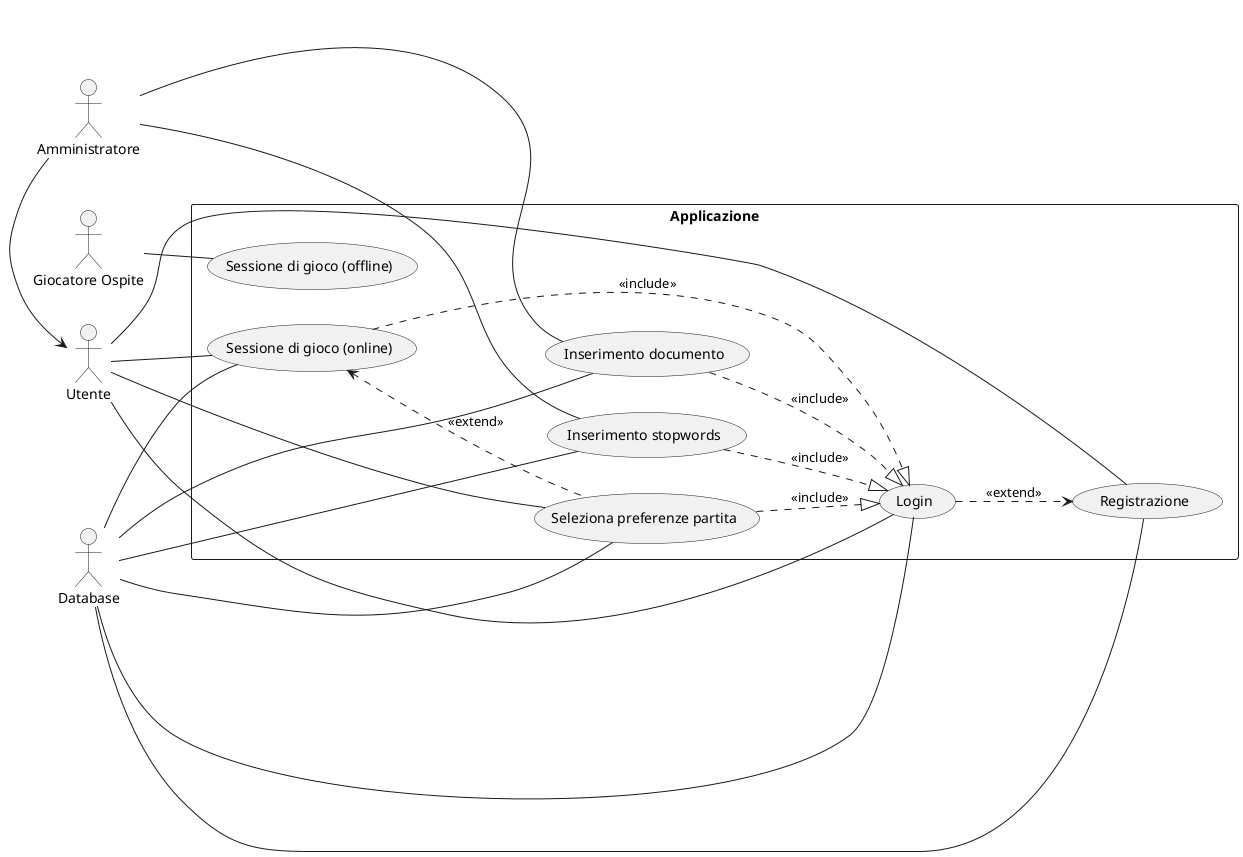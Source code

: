 @startuml

skinparam packageStyle rectangle
skinparam nodesep 100  // Aumenta lo spazio verticale tra i nodi
skinparam ranksep 100  // Aumenta lo spazio orizzontale tra i nodi

left to right direction
actor Utente
Amministratore-> Utente




actor "Giocatore Ospite" as Ospite 
actor Database 

rectangle Applicazione {
  usecase "Login" as UC1
  usecase "Registrazione" as UC2
  usecase "Inserimento documento" as UC3
  usecase "Inserimento stopwords" as UC4
  usecase "Sessione di gioco (online)" as UC5
  usecase "Sessione di gioco (offline)" as UC6
  usecase "Seleziona preferenze partita" as UC7
  
   UC5 <.. UC7 : <<extend>>
  UC1 ..> UC2 : <<extend>>
  
  UC3 ..|> UC1 : <<include>>
  UC4 ..|> UC1 : <<include>>
  UC5 ..|> UC1 : <<include>>
  UC7 ..|> UC1 : <<include>>
  
}

Utente -- UC1
Database -- UC1

Utente -- UC2
Database -- UC2




Amministratore -- UC3
Database -- UC3

Amministratore -- UC4
Database -- UC4



Ospite -- UC6

Utente -- UC7
Database -- UC7
Utente -- UC5
Database -- UC5



@enduml